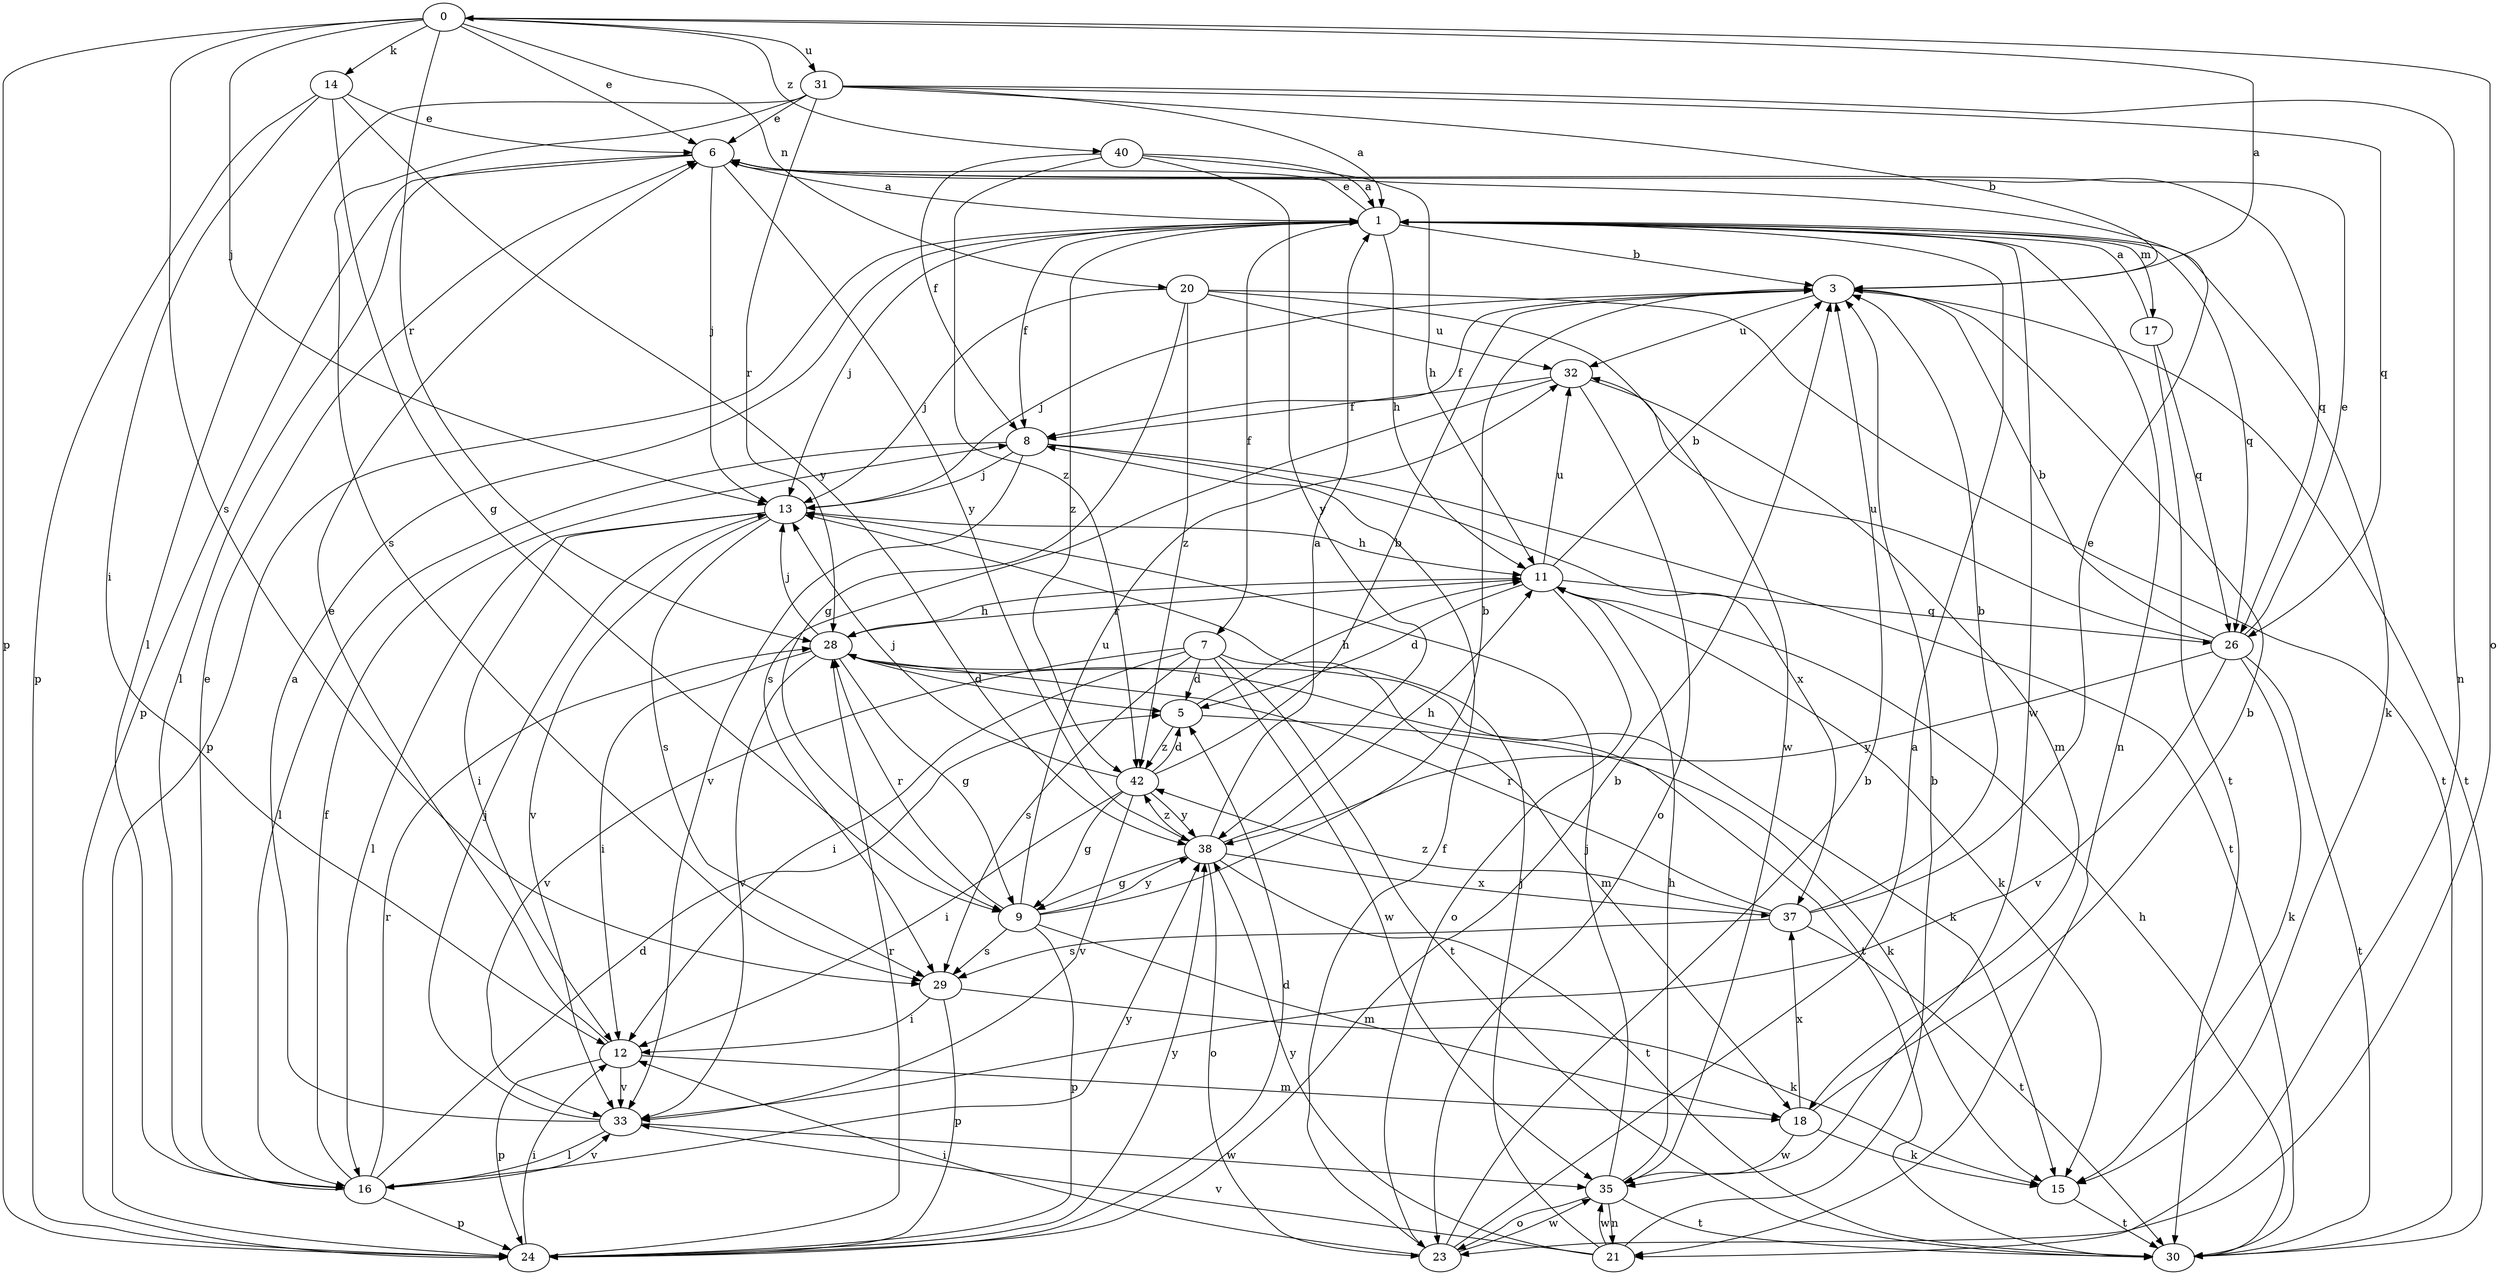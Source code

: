 strict digraph  {
0;
1;
3;
5;
6;
7;
8;
9;
11;
12;
13;
14;
15;
16;
17;
18;
20;
21;
23;
24;
26;
28;
29;
30;
31;
32;
33;
35;
37;
38;
40;
42;
0 -> 6  [label=e];
0 -> 13  [label=j];
0 -> 14  [label=k];
0 -> 20  [label=n];
0 -> 23  [label=o];
0 -> 24  [label=p];
0 -> 28  [label=r];
0 -> 29  [label=s];
0 -> 31  [label=u];
0 -> 40  [label=z];
1 -> 3  [label=b];
1 -> 6  [label=e];
1 -> 7  [label=f];
1 -> 8  [label=f];
1 -> 11  [label=h];
1 -> 13  [label=j];
1 -> 15  [label=k];
1 -> 17  [label=m];
1 -> 21  [label=n];
1 -> 24  [label=p];
1 -> 26  [label=q];
1 -> 35  [label=w];
1 -> 42  [label=z];
3 -> 0  [label=a];
3 -> 8  [label=f];
3 -> 13  [label=j];
3 -> 30  [label=t];
3 -> 32  [label=u];
5 -> 11  [label=h];
5 -> 15  [label=k];
5 -> 42  [label=z];
6 -> 1  [label=a];
6 -> 13  [label=j];
6 -> 16  [label=l];
6 -> 24  [label=p];
6 -> 26  [label=q];
6 -> 38  [label=y];
7 -> 5  [label=d];
7 -> 12  [label=i];
7 -> 18  [label=m];
7 -> 29  [label=s];
7 -> 30  [label=t];
7 -> 33  [label=v];
7 -> 35  [label=w];
8 -> 13  [label=j];
8 -> 16  [label=l];
8 -> 30  [label=t];
8 -> 33  [label=v];
8 -> 37  [label=x];
9 -> 3  [label=b];
9 -> 18  [label=m];
9 -> 24  [label=p];
9 -> 28  [label=r];
9 -> 29  [label=s];
9 -> 32  [label=u];
9 -> 38  [label=y];
11 -> 3  [label=b];
11 -> 5  [label=d];
11 -> 15  [label=k];
11 -> 23  [label=o];
11 -> 26  [label=q];
11 -> 28  [label=r];
11 -> 32  [label=u];
12 -> 6  [label=e];
12 -> 18  [label=m];
12 -> 24  [label=p];
12 -> 33  [label=v];
13 -> 11  [label=h];
13 -> 12  [label=i];
13 -> 16  [label=l];
13 -> 29  [label=s];
13 -> 33  [label=v];
14 -> 6  [label=e];
14 -> 9  [label=g];
14 -> 12  [label=i];
14 -> 24  [label=p];
14 -> 38  [label=y];
15 -> 30  [label=t];
16 -> 5  [label=d];
16 -> 6  [label=e];
16 -> 8  [label=f];
16 -> 24  [label=p];
16 -> 28  [label=r];
16 -> 33  [label=v];
16 -> 38  [label=y];
17 -> 1  [label=a];
17 -> 26  [label=q];
17 -> 30  [label=t];
18 -> 3  [label=b];
18 -> 15  [label=k];
18 -> 35  [label=w];
18 -> 37  [label=x];
20 -> 9  [label=g];
20 -> 13  [label=j];
20 -> 30  [label=t];
20 -> 32  [label=u];
20 -> 35  [label=w];
20 -> 42  [label=z];
21 -> 3  [label=b];
21 -> 13  [label=j];
21 -> 33  [label=v];
21 -> 35  [label=w];
21 -> 38  [label=y];
23 -> 1  [label=a];
23 -> 3  [label=b];
23 -> 8  [label=f];
23 -> 12  [label=i];
23 -> 35  [label=w];
24 -> 3  [label=b];
24 -> 5  [label=d];
24 -> 12  [label=i];
24 -> 28  [label=r];
24 -> 38  [label=y];
26 -> 3  [label=b];
26 -> 6  [label=e];
26 -> 15  [label=k];
26 -> 30  [label=t];
26 -> 32  [label=u];
26 -> 33  [label=v];
26 -> 38  [label=y];
28 -> 5  [label=d];
28 -> 9  [label=g];
28 -> 11  [label=h];
28 -> 12  [label=i];
28 -> 13  [label=j];
28 -> 15  [label=k];
28 -> 30  [label=t];
28 -> 33  [label=v];
29 -> 12  [label=i];
29 -> 15  [label=k];
29 -> 24  [label=p];
30 -> 11  [label=h];
31 -> 1  [label=a];
31 -> 3  [label=b];
31 -> 6  [label=e];
31 -> 16  [label=l];
31 -> 21  [label=n];
31 -> 26  [label=q];
31 -> 28  [label=r];
31 -> 29  [label=s];
32 -> 8  [label=f];
32 -> 18  [label=m];
32 -> 23  [label=o];
32 -> 29  [label=s];
33 -> 1  [label=a];
33 -> 13  [label=j];
33 -> 16  [label=l];
33 -> 35  [label=w];
35 -> 11  [label=h];
35 -> 13  [label=j];
35 -> 21  [label=n];
35 -> 23  [label=o];
35 -> 30  [label=t];
37 -> 3  [label=b];
37 -> 6  [label=e];
37 -> 28  [label=r];
37 -> 29  [label=s];
37 -> 30  [label=t];
37 -> 42  [label=z];
38 -> 1  [label=a];
38 -> 9  [label=g];
38 -> 11  [label=h];
38 -> 23  [label=o];
38 -> 30  [label=t];
38 -> 37  [label=x];
38 -> 42  [label=z];
40 -> 1  [label=a];
40 -> 8  [label=f];
40 -> 11  [label=h];
40 -> 38  [label=y];
40 -> 42  [label=z];
42 -> 3  [label=b];
42 -> 5  [label=d];
42 -> 9  [label=g];
42 -> 12  [label=i];
42 -> 13  [label=j];
42 -> 33  [label=v];
42 -> 38  [label=y];
}
